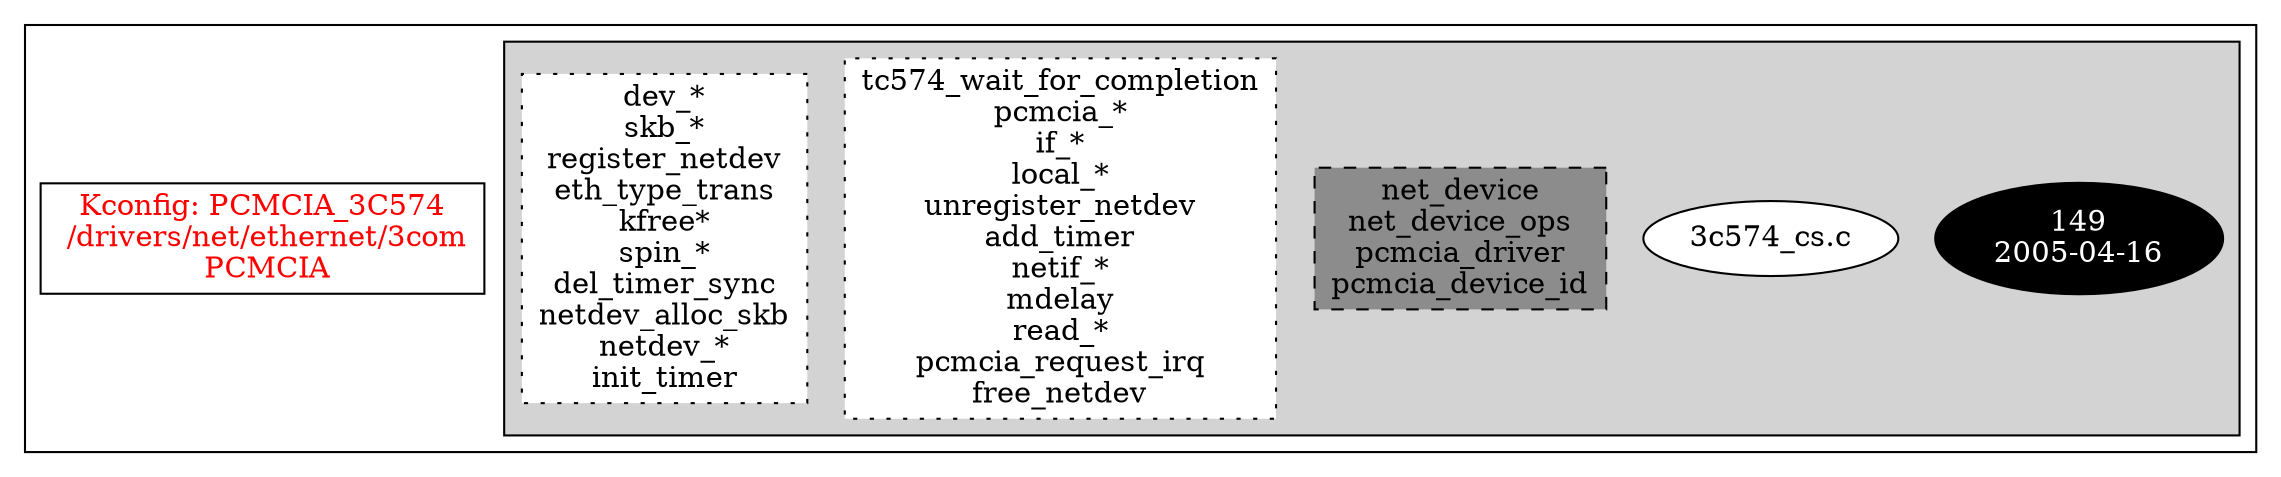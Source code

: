 digraph Driver {
	ranksep=2;
	splines=ortho;
	//Symbol: PCMCIA_3C574
	subgraph "cluster_PCMCIA_3C574"{
		subgraph "cluster_3c574_cs.c" {
			style=filled
			"commit_3c574_cs.c" [style=filled, fillcolor=black, fontcolor=white, label="149\n2005-04-16"];
			"3c574_cs.c" [style=filled, fillcolor=white, fontcolor=black, label="3c574_cs.c\n"];
			"structs-3c574_cs.c" [style="filled,dashed" shape=box, fillcolor=grey55, fontcolor=black, label="net_device\nnet_device_ops\npcmcia_driver\npcmcia_device_id\n"];
			"funccall2-3c574_cs.c" [style="filled,dotted" shape=box, fillcolor=white, fontcolor=black, label="tc574_wait_for_completion\npcmcia_*\nif_*\nlocal_*\nunregister_netdev\nadd_timer\nnetif_*\nmdelay\nread_*\npcmcia_request_irq\nfree_netdev\n"];
			"funccall1-3c574_cs.c" [style="filled,dotted" shape=box, fillcolor=white, fontcolor=black, label="dev_*\nskb_*\nregister_netdev\neth_type_trans\nkfree*\nspin_*\ndel_timer_sync\nnetdev_alloc_skb\nnetdev_*\ninit_timer\n"];
		}
		"K:PCMCIA_3C574" [label="Kconfig: PCMCIA_3C574\n /drivers/net/ethernet/3com\n  PCMCIA ", shape=box, fontcolor=red];
	}
}
